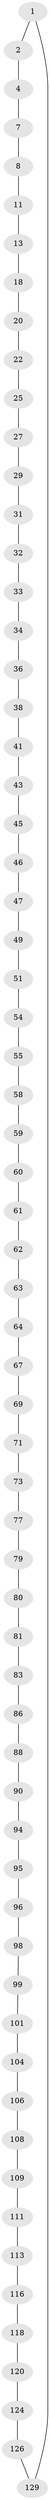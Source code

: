 // original degree distribution, {2: 1.0}
// Generated by graph-tools (version 1.1) at 2025/20/03/04/25 18:20:16]
// undirected, 65 vertices, 65 edges
graph export_dot {
graph [start="1"]
  node [color=gray90,style=filled];
  1 [super="+131"];
  2 [super="+3"];
  4 [super="+5"];
  7;
  8 [super="+9"];
  11 [super="+12"];
  13 [super="+14"];
  18 [super="+19"];
  20 [super="+21"];
  22 [super="+23"];
  25 [super="+26"];
  27 [super="+28"];
  29 [super="+30"];
  31;
  32;
  33;
  34 [super="+35"];
  36 [super="+37"];
  38 [super="+39"];
  41 [super="+42"];
  43 [super="+44"];
  45;
  46;
  47 [super="+48"];
  49 [super="+50"];
  51 [super="+52"];
  54;
  55 [super="+56"];
  58;
  59;
  60;
  61;
  62;
  63;
  64 [super="+65"];
  67 [super="+68"];
  69 [super="+70"];
  71 [super="+72"];
  73 [super="+74"];
  77 [super="+78"];
  79;
  80;
  81 [super="+82"];
  83 [super="+84"];
  86 [super="+87"];
  88 [super="+89"];
  90 [super="+91"];
  94;
  95;
  96 [super="+97"];
  98;
  99 [super="+100"];
  101 [super="+102"];
  104 [super="+105"];
  106 [super="+107"];
  108;
  109 [super="+110"];
  111 [super="+112"];
  113 [super="+114"];
  116 [super="+117"];
  118 [super="+119"];
  120 [super="+121"];
  124 [super="+125"];
  126 [super="+127"];
  129 [super="+130"];
  1 -- 2;
  1 -- 129;
  2 -- 4;
  4 -- 7;
  7 -- 8;
  8 -- 11;
  11 -- 13;
  13 -- 18;
  18 -- 20;
  20 -- 22;
  22 -- 25;
  25 -- 27;
  27 -- 29;
  29 -- 31;
  31 -- 32;
  32 -- 33;
  33 -- 34;
  34 -- 36;
  36 -- 38;
  38 -- 41;
  41 -- 43;
  43 -- 45;
  45 -- 46;
  46 -- 47;
  47 -- 49;
  49 -- 51;
  51 -- 54;
  54 -- 55;
  55 -- 58;
  58 -- 59;
  59 -- 60;
  60 -- 61;
  61 -- 62;
  62 -- 63;
  63 -- 64;
  64 -- 67;
  67 -- 69;
  69 -- 71;
  71 -- 73;
  73 -- 77;
  77 -- 79;
  79 -- 80;
  80 -- 81;
  81 -- 83;
  83 -- 86;
  86 -- 88;
  88 -- 90;
  90 -- 94;
  94 -- 95;
  95 -- 96;
  96 -- 98;
  98 -- 99;
  99 -- 101;
  101 -- 104;
  104 -- 106;
  106 -- 108;
  108 -- 109;
  109 -- 111;
  111 -- 113;
  113 -- 116;
  116 -- 118;
  118 -- 120;
  120 -- 124;
  124 -- 126;
  126 -- 129;
}

